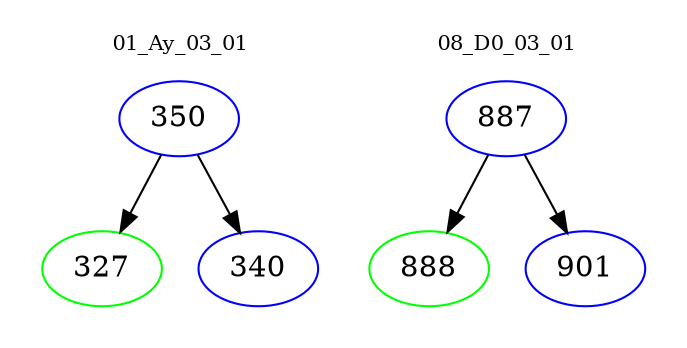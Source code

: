 digraph{
subgraph cluster_0 {
color = white
label = "01_Ay_03_01";
fontsize=10;
T0_350 [label="350", color="blue"]
T0_350 -> T0_327 [color="black"]
T0_327 [label="327", color="green"]
T0_350 -> T0_340 [color="black"]
T0_340 [label="340", color="blue"]
}
subgraph cluster_1 {
color = white
label = "08_D0_03_01";
fontsize=10;
T1_887 [label="887", color="blue"]
T1_887 -> T1_888 [color="black"]
T1_888 [label="888", color="green"]
T1_887 -> T1_901 [color="black"]
T1_901 [label="901", color="blue"]
}
}
